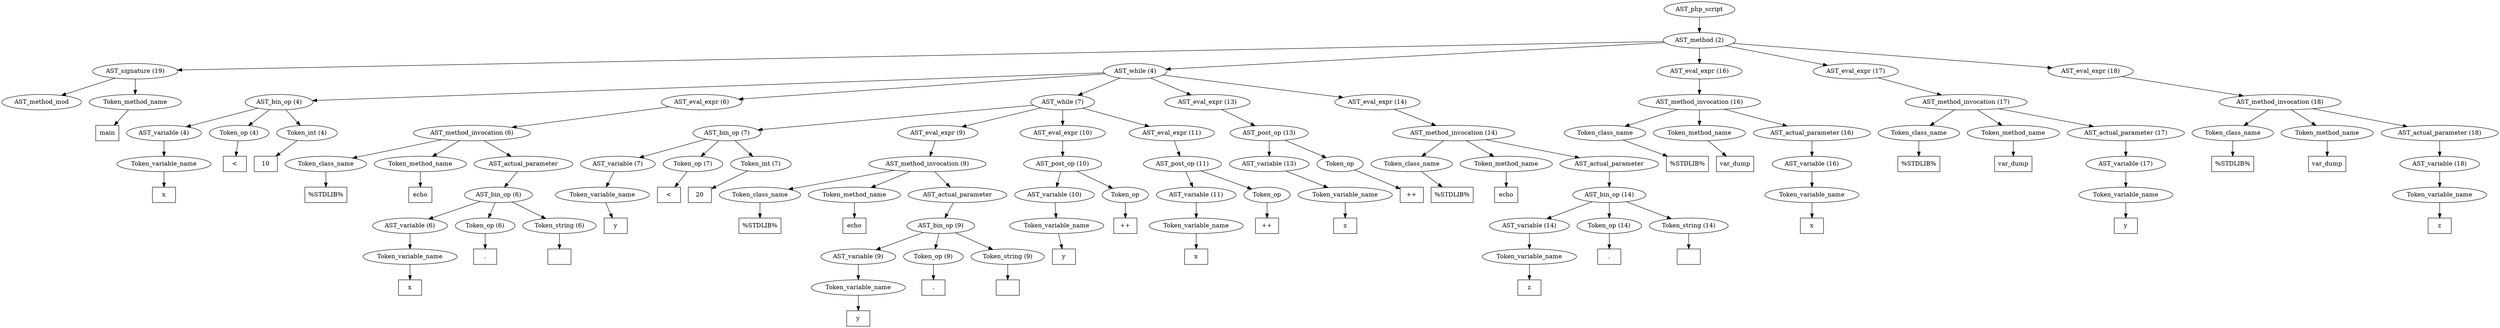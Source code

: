 /*
 * AST in dot format generated by phc -- the PHP compiler
 */

digraph AST {
node_0 [label="AST_php_script"];
node_1 [label="AST_method (2)"];
node_2 [label="AST_signature (19)"];
node_3 [label="AST_method_mod"];
node_4 [label="Token_method_name"];
node_5 [label="main", shape=box]
node_4 -> node_5;
node_2 -> node_4;
node_2 -> node_3;
node_6 [label="AST_while (4)"];
node_7 [label="AST_bin_op (4)"];
node_8 [label="AST_variable (4)"];
node_9 [label="Token_variable_name"];
node_10 [label="x", shape=box]
node_9 -> node_10;
node_8 -> node_9;
node_11 [label="Token_op (4)"];
node_12 [label="<", shape=box]
node_11 -> node_12;
node_13 [label="Token_int (4)"];
node_14 [label="10", shape=box]
node_13 -> node_14;
node_7 -> node_13;
node_7 -> node_11;
node_7 -> node_8;
node_15 [label="AST_eval_expr (6)"];
node_16 [label="AST_method_invocation (6)"];
node_17 [label="Token_class_name"];
node_18 [label="%STDLIB%", shape=box]
node_17 -> node_18;
node_19 [label="Token_method_name"];
node_20 [label="echo", shape=box]
node_19 -> node_20;
node_21 [label="AST_actual_parameter"];
node_22 [label="AST_bin_op (6)"];
node_23 [label="AST_variable (6)"];
node_24 [label="Token_variable_name"];
node_25 [label="x", shape=box]
node_24 -> node_25;
node_23 -> node_24;
node_26 [label="Token_op (6)"];
node_27 [label=".", shape=box]
node_26 -> node_27;
node_28 [label="Token_string (6)"];
node_29 [label="", shape=box]
node_28 -> node_29;
node_22 -> node_28;
node_22 -> node_26;
node_22 -> node_23;
node_21 -> node_22;
node_16 -> node_21;
node_16 -> node_19;
node_16 -> node_17;
node_15 -> node_16;
node_30 [label="AST_while (7)"];
node_31 [label="AST_bin_op (7)"];
node_32 [label="AST_variable (7)"];
node_33 [label="Token_variable_name"];
node_34 [label="y", shape=box]
node_33 -> node_34;
node_32 -> node_33;
node_35 [label="Token_op (7)"];
node_36 [label="<", shape=box]
node_35 -> node_36;
node_37 [label="Token_int (7)"];
node_38 [label="20", shape=box]
node_37 -> node_38;
node_31 -> node_37;
node_31 -> node_35;
node_31 -> node_32;
node_39 [label="AST_eval_expr (9)"];
node_40 [label="AST_method_invocation (9)"];
node_41 [label="Token_class_name"];
node_42 [label="%STDLIB%", shape=box]
node_41 -> node_42;
node_43 [label="Token_method_name"];
node_44 [label="echo", shape=box]
node_43 -> node_44;
node_45 [label="AST_actual_parameter"];
node_46 [label="AST_bin_op (9)"];
node_47 [label="AST_variable (9)"];
node_48 [label="Token_variable_name"];
node_49 [label="y", shape=box]
node_48 -> node_49;
node_47 -> node_48;
node_50 [label="Token_op (9)"];
node_51 [label=".", shape=box]
node_50 -> node_51;
node_52 [label="Token_string (9)"];
node_53 [label="", shape=box]
node_52 -> node_53;
node_46 -> node_52;
node_46 -> node_50;
node_46 -> node_47;
node_45 -> node_46;
node_40 -> node_45;
node_40 -> node_43;
node_40 -> node_41;
node_39 -> node_40;
node_54 [label="AST_eval_expr (10)"];
node_55 [label="AST_post_op (10)"];
node_56 [label="AST_variable (10)"];
node_57 [label="Token_variable_name"];
node_58 [label="y", shape=box]
node_57 -> node_58;
node_56 -> node_57;
node_59 [label="Token_op"];
node_60 [label="++", shape=box]
node_59 -> node_60;
node_55 -> node_59;
node_55 -> node_56;
node_54 -> node_55;
node_61 [label="AST_eval_expr (11)"];
node_62 [label="AST_post_op (11)"];
node_63 [label="AST_variable (11)"];
node_64 [label="Token_variable_name"];
node_65 [label="x", shape=box]
node_64 -> node_65;
node_63 -> node_64;
node_66 [label="Token_op"];
node_67 [label="++", shape=box]
node_66 -> node_67;
node_62 -> node_66;
node_62 -> node_63;
node_61 -> node_62;
node_30 -> node_61;
node_30 -> node_54;
node_30 -> node_39;
node_30 -> node_31;
node_68 [label="AST_eval_expr (13)"];
node_69 [label="AST_post_op (13)"];
node_70 [label="AST_variable (13)"];
node_71 [label="Token_variable_name"];
node_72 [label="z", shape=box]
node_71 -> node_72;
node_70 -> node_71;
node_73 [label="Token_op"];
node_74 [label="++", shape=box]
node_73 -> node_74;
node_69 -> node_73;
node_69 -> node_70;
node_68 -> node_69;
node_75 [label="AST_eval_expr (14)"];
node_76 [label="AST_method_invocation (14)"];
node_77 [label="Token_class_name"];
node_78 [label="%STDLIB%", shape=box]
node_77 -> node_78;
node_79 [label="Token_method_name"];
node_80 [label="echo", shape=box]
node_79 -> node_80;
node_81 [label="AST_actual_parameter"];
node_82 [label="AST_bin_op (14)"];
node_83 [label="AST_variable (14)"];
node_84 [label="Token_variable_name"];
node_85 [label="z", shape=box]
node_84 -> node_85;
node_83 -> node_84;
node_86 [label="Token_op (14)"];
node_87 [label=".", shape=box]
node_86 -> node_87;
node_88 [label="Token_string (14)"];
node_89 [label="", shape=box]
node_88 -> node_89;
node_82 -> node_88;
node_82 -> node_86;
node_82 -> node_83;
node_81 -> node_82;
node_76 -> node_81;
node_76 -> node_79;
node_76 -> node_77;
node_75 -> node_76;
node_6 -> node_75;
node_6 -> node_68;
node_6 -> node_30;
node_6 -> node_15;
node_6 -> node_7;
node_90 [label="AST_eval_expr (16)"];
node_91 [label="AST_method_invocation (16)"];
node_92 [label="Token_class_name"];
node_93 [label="%STDLIB%", shape=box]
node_92 -> node_93;
node_94 [label="Token_method_name"];
node_95 [label="var_dump", shape=box]
node_94 -> node_95;
node_96 [label="AST_actual_parameter (16)"];
node_97 [label="AST_variable (16)"];
node_98 [label="Token_variable_name"];
node_99 [label="x", shape=box]
node_98 -> node_99;
node_97 -> node_98;
node_96 -> node_97;
node_91 -> node_96;
node_91 -> node_94;
node_91 -> node_92;
node_90 -> node_91;
node_100 [label="AST_eval_expr (17)"];
node_101 [label="AST_method_invocation (17)"];
node_102 [label="Token_class_name"];
node_103 [label="%STDLIB%", shape=box]
node_102 -> node_103;
node_104 [label="Token_method_name"];
node_105 [label="var_dump", shape=box]
node_104 -> node_105;
node_106 [label="AST_actual_parameter (17)"];
node_107 [label="AST_variable (17)"];
node_108 [label="Token_variable_name"];
node_109 [label="y", shape=box]
node_108 -> node_109;
node_107 -> node_108;
node_106 -> node_107;
node_101 -> node_106;
node_101 -> node_104;
node_101 -> node_102;
node_100 -> node_101;
node_110 [label="AST_eval_expr (18)"];
node_111 [label="AST_method_invocation (18)"];
node_112 [label="Token_class_name"];
node_113 [label="%STDLIB%", shape=box]
node_112 -> node_113;
node_114 [label="Token_method_name"];
node_115 [label="var_dump", shape=box]
node_114 -> node_115;
node_116 [label="AST_actual_parameter (18)"];
node_117 [label="AST_variable (18)"];
node_118 [label="Token_variable_name"];
node_119 [label="z", shape=box]
node_118 -> node_119;
node_117 -> node_118;
node_116 -> node_117;
node_111 -> node_116;
node_111 -> node_114;
node_111 -> node_112;
node_110 -> node_111;
node_1 -> node_110;
node_1 -> node_100;
node_1 -> node_90;
node_1 -> node_6;
node_1 -> node_2;
node_0 -> node_1;
}
